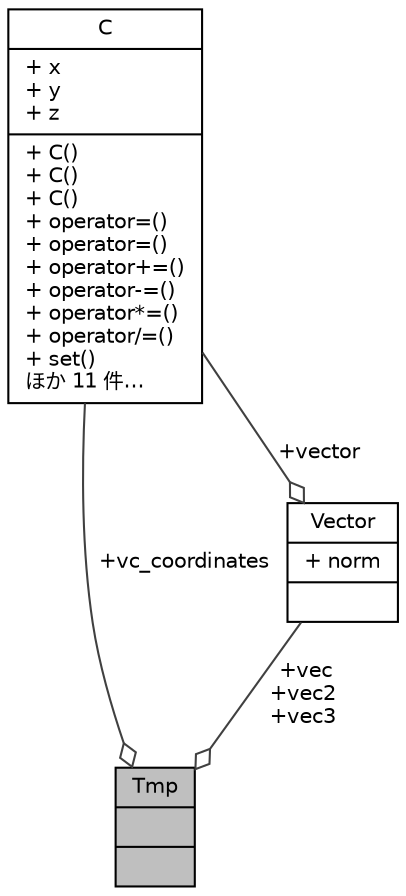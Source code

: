digraph "Tmp"
{
 // LATEX_PDF_SIZE
  edge [fontname="Helvetica",fontsize="10",labelfontname="Helvetica",labelfontsize="10"];
  node [fontname="Helvetica",fontsize="10",shape=record];
  Node1 [label="{Tmp\n||}",height=0.2,width=0.4,color="black", fillcolor="grey75", style="filled", fontcolor="black",tooltip="一時的に使用する構造体"];
  Node2 -> Node1 [color="grey25",fontsize="10",style="solid",label=" +vec\n+vec2\n+vec3" ,arrowhead="odiamond"];
  Node2 [label="{Vector\n|+ norm\l|}",height=0.2,width=0.4,color="black", fillcolor="white", style="filled",URL="$structVector.html",tooltip="ベクトルと長さを格納する"];
  Node3 -> Node2 [color="grey25",fontsize="10",style="solid",label=" +vector" ,arrowhead="odiamond"];
  Node3 [label="{C\n|+ x\l+ y\l+ z\l|+ C()\l+ C()\l+ C()\l+ operator=()\l+ operator=()\l+ operator+=()\l+ operator-=()\l+ operator*=()\l+ operator/=()\l+ set()\lほか 11 件…\l}",height=0.2,width=0.4,color="black", fillcolor="white", style="filled",URL="$classC.html",tooltip="x,y,z方向に値を持つ"];
  Node3 -> Node1 [color="grey25",fontsize="10",style="solid",label=" +vc_coordinates" ,arrowhead="odiamond"];
}
